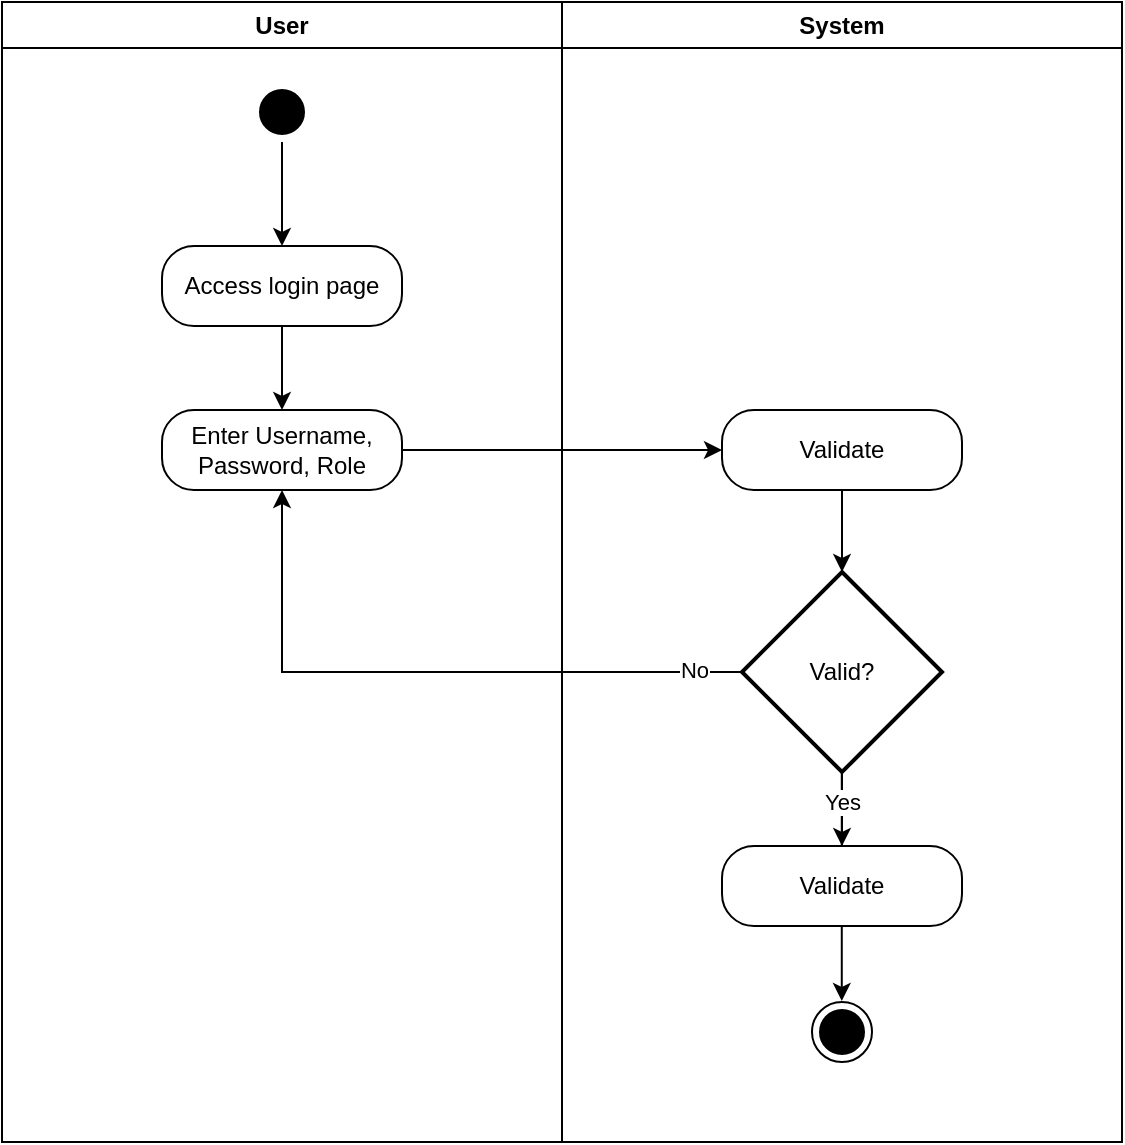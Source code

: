 <mxfile version="24.3.1" type="device">
  <diagram name="Page-1" id="e7e014a7-5840-1c2e-5031-d8a46d1fe8dd">
    <mxGraphModel dx="1004" dy="609" grid="1" gridSize="10" guides="1" tooltips="1" connect="1" arrows="1" fold="1" page="1" pageScale="1" pageWidth="1169" pageHeight="826" background="none" math="0" shadow="0">
      <root>
        <mxCell id="0" />
        <mxCell id="1" parent="0" />
        <mxCell id="2" value="User" style="swimlane;whiteSpace=wrap;strokeColor=#000000;" parent="1" vertex="1">
          <mxGeometry x="305" y="128" width="280" height="570" as="geometry" />
        </mxCell>
        <mxCell id="5" value="" style="ellipse;shape=startState;fillColor=#000000;strokeColor=#000000;" parent="2" vertex="1">
          <mxGeometry x="125" y="40" width="30" height="30" as="geometry" />
        </mxCell>
        <mxCell id="Jp5dhB9sUlVgiKUQJQng-55" value="Access login page" style="rounded=1;whiteSpace=wrap;html=1;arcSize=40;fontColor=#000000;fillColor=#FFFFFF;strokeColor=#000000;shadow=0;" parent="2" vertex="1">
          <mxGeometry x="80" y="122" width="120" height="40" as="geometry" />
        </mxCell>
        <mxCell id="Jp5dhB9sUlVgiKUQJQng-56" value="" style="endArrow=classic;html=1;rounded=0;exitX=0.5;exitY=1;exitDx=0;exitDy=0;entryX=0.5;entryY=0;entryDx=0;entryDy=0;" parent="2" source="5" target="Jp5dhB9sUlVgiKUQJQng-55" edge="1">
          <mxGeometry width="50" height="50" relative="1" as="geometry">
            <mxPoint x="-160" y="152" as="sourcePoint" />
            <mxPoint x="-204.5" y="124" as="targetPoint" />
          </mxGeometry>
        </mxCell>
        <mxCell id="Jp5dhB9sUlVgiKUQJQng-53" value="Enter Username,&lt;div&gt;Password, Role&lt;/div&gt;" style="rounded=1;whiteSpace=wrap;html=1;arcSize=40;fontColor=#000000;fillColor=#FFFFFF;strokeColor=#000000;shadow=0;" parent="2" vertex="1">
          <mxGeometry x="80" y="204" width="120" height="40" as="geometry" />
        </mxCell>
        <mxCell id="Jp5dhB9sUlVgiKUQJQng-54" value="" style="endArrow=classic;html=1;rounded=0;entryX=0.5;entryY=0;entryDx=0;entryDy=0;exitX=0.5;exitY=1;exitDx=0;exitDy=0;" parent="2" source="Jp5dhB9sUlVgiKUQJQng-55" target="Jp5dhB9sUlVgiKUQJQng-53" edge="1">
          <mxGeometry width="50" height="50" relative="1" as="geometry">
            <mxPoint x="130" y="172" as="sourcePoint" />
            <mxPoint x="95.5" y="144" as="targetPoint" />
          </mxGeometry>
        </mxCell>
        <mxCell id="4" value="System" style="swimlane;whiteSpace=wrap;strokeColor=#000000;startSize=23;" parent="1" vertex="1">
          <mxGeometry x="585" y="128" width="280" height="570" as="geometry" />
        </mxCell>
        <mxCell id="38" value="" style="ellipse;shape=endState;fillColor=#000000;strokeColor=#000000;" parent="4" vertex="1">
          <mxGeometry x="125" y="500" width="30" height="30" as="geometry" />
        </mxCell>
        <mxCell id="Jp5dhB9sUlVgiKUQJQng-82" value="" style="edgeStyle=orthogonalEdgeStyle;rounded=0;orthogonalLoop=1;jettySize=auto;html=1;" parent="4" source="Jp5dhB9sUlVgiKUQJQng-51" target="Jp5dhB9sUlVgiKUQJQng-57" edge="1">
          <mxGeometry relative="1" as="geometry" />
        </mxCell>
        <mxCell id="Jp5dhB9sUlVgiKUQJQng-51" value="Validate" style="rounded=1;whiteSpace=wrap;html=1;arcSize=40;fontColor=#000000;fillColor=#FFFFFF;strokeColor=#000000;shadow=0;" parent="4" vertex="1">
          <mxGeometry x="80" y="204" width="120" height="40" as="geometry" />
        </mxCell>
        <mxCell id="Jp5dhB9sUlVgiKUQJQng-83" value="" style="edgeStyle=orthogonalEdgeStyle;rounded=0;orthogonalLoop=1;jettySize=auto;html=1;" parent="4" edge="1">
          <mxGeometry relative="1" as="geometry">
            <mxPoint x="139.89" y="384.5" as="sourcePoint" />
            <mxPoint x="139.89" y="499.5" as="targetPoint" />
          </mxGeometry>
        </mxCell>
        <mxCell id="Jp5dhB9sUlVgiKUQJQng-57" value="Valid?" style="strokeWidth=2;html=1;shape=mxgraph.flowchart.decision;whiteSpace=wrap;" parent="4" vertex="1">
          <mxGeometry x="90" y="285" width="100" height="100" as="geometry" />
        </mxCell>
        <mxCell id="invEc1XSoCeT7wdX7iHo-38" value="Validate" style="rounded=1;whiteSpace=wrap;html=1;arcSize=40;fontColor=#000000;fillColor=#FFFFFF;strokeColor=#000000;shadow=0;" vertex="1" parent="4">
          <mxGeometry x="80" y="422" width="120" height="40" as="geometry" />
        </mxCell>
        <mxCell id="invEc1XSoCeT7wdX7iHo-40" style="edgeStyle=orthogonalEdgeStyle;rounded=0;orthogonalLoop=1;jettySize=auto;html=1;exitX=0.5;exitY=1;exitDx=0;exitDy=0;entryX=0.5;entryY=0;entryDx=0;entryDy=0;exitPerimeter=0;" edge="1" parent="4" source="Jp5dhB9sUlVgiKUQJQng-57" target="invEc1XSoCeT7wdX7iHo-38">
          <mxGeometry relative="1" as="geometry" />
        </mxCell>
        <mxCell id="invEc1XSoCeT7wdX7iHo-41" value="Yes" style="edgeLabel;html=1;align=center;verticalAlign=middle;resizable=0;points=[];" vertex="1" connectable="0" parent="invEc1XSoCeT7wdX7iHo-40">
          <mxGeometry x="-0.206" y="-1" relative="1" as="geometry">
            <mxPoint x="1" as="offset" />
          </mxGeometry>
        </mxCell>
        <mxCell id="Jp5dhB9sUlVgiKUQJQng-52" value="" style="endArrow=classic;html=1;rounded=0;exitX=1;exitY=0.5;exitDx=0;exitDy=0;entryX=0;entryY=0.5;entryDx=0;entryDy=0;" parent="1" source="Jp5dhB9sUlVgiKUQJQng-53" target="Jp5dhB9sUlVgiKUQJQng-51" edge="1">
          <mxGeometry width="50" height="50" relative="1" as="geometry">
            <mxPoint x="125" y="260" as="sourcePoint" />
            <mxPoint x="80.5" y="232" as="targetPoint" />
          </mxGeometry>
        </mxCell>
        <mxCell id="Jp5dhB9sUlVgiKUQJQng-81" style="edgeStyle=orthogonalEdgeStyle;rounded=0;orthogonalLoop=1;jettySize=auto;html=1;entryX=0.5;entryY=1;entryDx=0;entryDy=0;" parent="1" source="Jp5dhB9sUlVgiKUQJQng-57" target="Jp5dhB9sUlVgiKUQJQng-53" edge="1">
          <mxGeometry relative="1" as="geometry" />
        </mxCell>
        <mxCell id="Jp5dhB9sUlVgiKUQJQng-85" value="No" style="edgeLabel;html=1;align=center;verticalAlign=middle;resizable=0;points=[];" parent="Jp5dhB9sUlVgiKUQJQng-81" vertex="1" connectable="0">
          <mxGeometry x="-0.846" y="-1" relative="1" as="geometry">
            <mxPoint as="offset" />
          </mxGeometry>
        </mxCell>
      </root>
    </mxGraphModel>
  </diagram>
</mxfile>
